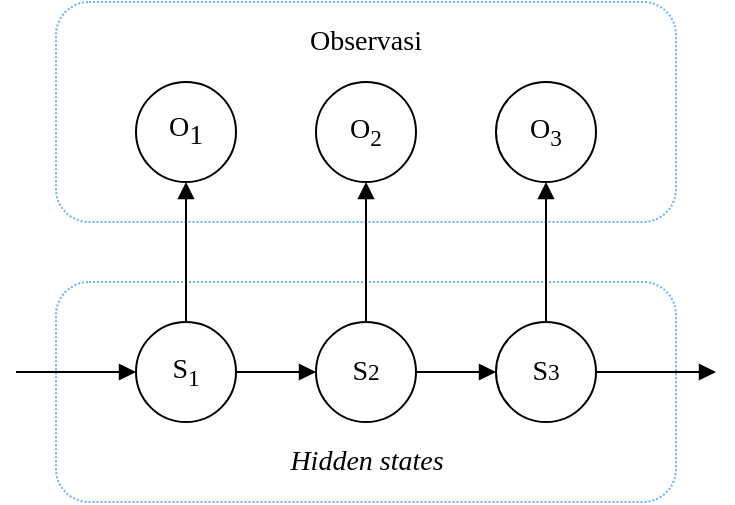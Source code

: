 <mxfile version="12.3.2" type="device" pages="1"><diagram id="acDC8BGalWefmWMQ4k_I" name="Page-1"><mxGraphModel dx="932" dy="626" grid="1" gridSize="10" guides="1" tooltips="1" connect="1" arrows="1" fold="1" page="1" pageScale="1" pageWidth="827" pageHeight="1169" math="0" shadow="0"><root><mxCell id="0"/><mxCell id="1" parent="0"/><mxCell id="6OHWX63UpWbPorZf-Tgv-15" value="" style="rounded=1;whiteSpace=wrap;html=1;fontFamily=Times New Roman;fontSize=14;fillColor=none;dashed=1;dashPattern=1 1;strokeColor=#66B2FF;" parent="1" vertex="1"><mxGeometry x="140" y="90" width="310" height="110" as="geometry"/></mxCell><mxCell id="6OHWX63UpWbPorZf-Tgv-17" value="" style="rounded=1;whiteSpace=wrap;html=1;fontFamily=Times New Roman;fontSize=14;fillColor=none;dashed=1;dashPattern=1 1;strokeColor=#66B2FF;" parent="1" vertex="1"><mxGeometry x="140" y="230" width="310" height="110" as="geometry"/></mxCell><mxCell id="6OHWX63UpWbPorZf-Tgv-2" value="O&lt;sub style=&quot;font-size: 14px;&quot;&gt;1&lt;/sub&gt;" style="ellipse;whiteSpace=wrap;html=1;aspect=fixed;fontFamily=Times New Roman;fontSize=14;" parent="1" vertex="1"><mxGeometry x="180" y="130" width="50" height="50" as="geometry"/></mxCell><mxCell id="6OHWX63UpWbPorZf-Tgv-3" value="O&lt;sub&gt;2&lt;/sub&gt;" style="ellipse;whiteSpace=wrap;html=1;aspect=fixed;fontFamily=Times New Roman;fontSize=14;" parent="1" vertex="1"><mxGeometry x="270" y="130" width="50" height="50" as="geometry"/></mxCell><mxCell id="6OHWX63UpWbPorZf-Tgv-4" value="O&lt;sub&gt;3&lt;/sub&gt;" style="ellipse;whiteSpace=wrap;html=1;aspect=fixed;fontFamily=Times New Roman;fontSize=14;" parent="1" vertex="1"><mxGeometry x="360" y="130" width="50" height="50" as="geometry"/></mxCell><mxCell id="6OHWX63UpWbPorZf-Tgv-10" style="edgeStyle=orthogonalEdgeStyle;rounded=0;orthogonalLoop=1;jettySize=auto;html=1;entryX=0.5;entryY=1;entryDx=0;entryDy=0;endArrow=block;endFill=1;fontFamily=Times New Roman;fontSize=14;" parent="1" source="6OHWX63UpWbPorZf-Tgv-5" target="6OHWX63UpWbPorZf-Tgv-2" edge="1"><mxGeometry relative="1" as="geometry"/></mxCell><mxCell id="6OHWX63UpWbPorZf-Tgv-11" style="edgeStyle=orthogonalEdgeStyle;rounded=0;orthogonalLoop=1;jettySize=auto;html=1;entryX=0;entryY=0.5;entryDx=0;entryDy=0;endArrow=block;endFill=1;fontFamily=Times New Roman;fontSize=14;" parent="1" source="6OHWX63UpWbPorZf-Tgv-5" target="6OHWX63UpWbPorZf-Tgv-6" edge="1"><mxGeometry relative="1" as="geometry"/></mxCell><mxCell id="6OHWX63UpWbPorZf-Tgv-5" value="&lt;span style=&quot;font-size: 14px&quot;&gt;S&lt;/span&gt;&lt;span style=&quot;font-size: 14px&quot;&gt;&lt;sub&gt;1&lt;/sub&gt;&lt;/span&gt;" style="ellipse;whiteSpace=wrap;html=1;aspect=fixed;fontFamily=Times New Roman;fontSize=14;" parent="1" vertex="1"><mxGeometry x="180" y="250" width="50" height="50" as="geometry"/></mxCell><mxCell id="6OHWX63UpWbPorZf-Tgv-9" style="edgeStyle=orthogonalEdgeStyle;rounded=0;orthogonalLoop=1;jettySize=auto;html=1;entryX=0.5;entryY=1;entryDx=0;entryDy=0;endArrow=block;endFill=1;fontFamily=Times New Roman;fontSize=14;" parent="1" source="6OHWX63UpWbPorZf-Tgv-6" target="6OHWX63UpWbPorZf-Tgv-3" edge="1"><mxGeometry relative="1" as="geometry"/></mxCell><mxCell id="6OHWX63UpWbPorZf-Tgv-12" style="edgeStyle=orthogonalEdgeStyle;rounded=0;orthogonalLoop=1;jettySize=auto;html=1;entryX=0;entryY=0.5;entryDx=0;entryDy=0;endArrow=block;endFill=1;fontFamily=Times New Roman;fontSize=14;" parent="1" source="6OHWX63UpWbPorZf-Tgv-6" target="6OHWX63UpWbPorZf-Tgv-7" edge="1"><mxGeometry relative="1" as="geometry"/></mxCell><mxCell id="6OHWX63UpWbPorZf-Tgv-6" value="S&lt;span style=&quot;font-size: 11.667px&quot;&gt;2&lt;/span&gt;" style="ellipse;whiteSpace=wrap;html=1;aspect=fixed;fontFamily=Times New Roman;fontSize=14;" parent="1" vertex="1"><mxGeometry x="270" y="250" width="50" height="50" as="geometry"/></mxCell><mxCell id="6OHWX63UpWbPorZf-Tgv-8" style="edgeStyle=orthogonalEdgeStyle;rounded=0;orthogonalLoop=1;jettySize=auto;html=1;entryX=0.5;entryY=1;entryDx=0;entryDy=0;fontFamily=Times New Roman;fontSize=14;endArrow=block;endFill=1;" parent="1" source="6OHWX63UpWbPorZf-Tgv-7" target="6OHWX63UpWbPorZf-Tgv-4" edge="1"><mxGeometry relative="1" as="geometry"/></mxCell><mxCell id="6OHWX63UpWbPorZf-Tgv-7" value="S&lt;span style=&quot;font-size: 11.667px&quot;&gt;3&lt;/span&gt;" style="ellipse;whiteSpace=wrap;html=1;aspect=fixed;fontFamily=Times New Roman;fontSize=14;" parent="1" vertex="1"><mxGeometry x="360" y="250" width="50" height="50" as="geometry"/></mxCell><mxCell id="6OHWX63UpWbPorZf-Tgv-13" value="" style="endArrow=block;html=1;fontFamily=Times New Roman;fontSize=14;endFill=1;exitX=1;exitY=0.5;exitDx=0;exitDy=0;" parent="1" source="6OHWX63UpWbPorZf-Tgv-7" edge="1"><mxGeometry width="50" height="50" relative="1" as="geometry"><mxPoint x="440" y="280" as="sourcePoint"/><mxPoint x="470" y="275" as="targetPoint"/></mxGeometry></mxCell><mxCell id="6OHWX63UpWbPorZf-Tgv-14" value="" style="endArrow=block;html=1;fontFamily=Times New Roman;fontSize=14;endFill=1;entryX=0;entryY=0.5;entryDx=0;entryDy=0;" parent="1" target="6OHWX63UpWbPorZf-Tgv-5" edge="1"><mxGeometry width="50" height="50" relative="1" as="geometry"><mxPoint x="120" y="275" as="sourcePoint"/><mxPoint x="170" y="274" as="targetPoint"/></mxGeometry></mxCell><mxCell id="6OHWX63UpWbPorZf-Tgv-16" value="Observasi" style="text;html=1;strokeColor=none;fillColor=none;align=center;verticalAlign=middle;whiteSpace=wrap;rounded=0;fontFamily=Times New Roman;fontSize=14;" parent="1" vertex="1"><mxGeometry x="235" y="100" width="120" height="20" as="geometry"/></mxCell><mxCell id="6OHWX63UpWbPorZf-Tgv-18" value="&lt;i&gt;Hidden states&lt;/i&gt;" style="text;html=1;strokeColor=none;fillColor=none;align=center;verticalAlign=middle;whiteSpace=wrap;rounded=0;fontFamily=Times New Roman;fontSize=14;" parent="1" vertex="1"><mxGeometry x="237.5" y="310" width="115" height="20" as="geometry"/></mxCell></root></mxGraphModel></diagram></mxfile>